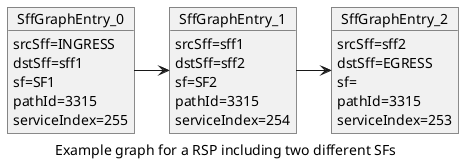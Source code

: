 @startuml
object SffGraphEntry_0 {
srcSff=INGRESS
dstSff=sff1
sf=SF1
pathId=3315
serviceIndex=255
}
object SffGraphEntry_1 {
srcSff=sff1
dstSff=sff2
sf=SF2
pathId=3315
serviceIndex=254
}
object SffGraphEntry_2 {
srcSff=sff2
dstSff=EGRESS
sf=
pathId=3315
serviceIndex=253
}

SffGraphEntry_0 -right-> SffGraphEntry_1
SffGraphEntry_1 -right-> SffGraphEntry_2
caption Example graph for a RSP including two different SFs
@enduml

